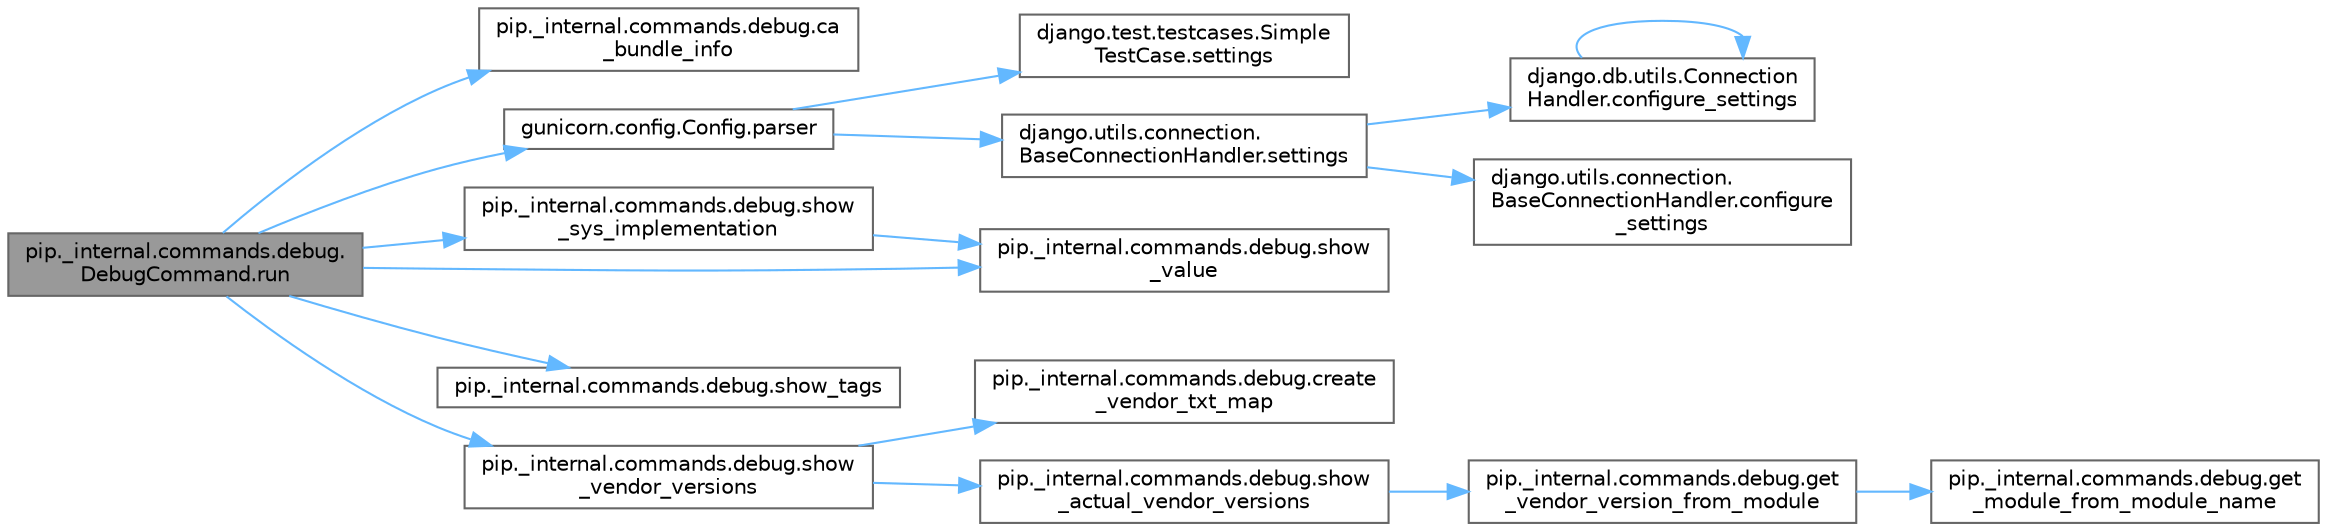 digraph "pip._internal.commands.debug.DebugCommand.run"
{
 // LATEX_PDF_SIZE
  bgcolor="transparent";
  edge [fontname=Helvetica,fontsize=10,labelfontname=Helvetica,labelfontsize=10];
  node [fontname=Helvetica,fontsize=10,shape=box,height=0.2,width=0.4];
  rankdir="LR";
  Node1 [id="Node000001",label="pip._internal.commands.debug.\lDebugCommand.run",height=0.2,width=0.4,color="gray40", fillcolor="grey60", style="filled", fontcolor="black",tooltip=" "];
  Node1 -> Node2 [id="edge1_Node000001_Node000002",color="steelblue1",style="solid",tooltip=" "];
  Node2 [id="Node000002",label="pip._internal.commands.debug.ca\l_bundle_info",height=0.2,width=0.4,color="grey40", fillcolor="white", style="filled",URL="$namespacepip_1_1__internal_1_1commands_1_1debug.html#adaad1bcde547f38b21eeb97590a15b6f",tooltip=" "];
  Node1 -> Node3 [id="edge2_Node000001_Node000003",color="steelblue1",style="solid",tooltip=" "];
  Node3 [id="Node000003",label="gunicorn.config.Config.parser",height=0.2,width=0.4,color="grey40", fillcolor="white", style="filled",URL="$classgunicorn_1_1config_1_1_config.html#a6cd7e6a928a5a7a3c6d18a0040439dec",tooltip=" "];
  Node3 -> Node4 [id="edge3_Node000003_Node000004",color="steelblue1",style="solid",tooltip=" "];
  Node4 [id="Node000004",label="django.test.testcases.Simple\lTestCase.settings",height=0.2,width=0.4,color="grey40", fillcolor="white", style="filled",URL="$classdjango_1_1test_1_1testcases_1_1_simple_test_case.html#a07dd6434139ac4c23bf877d7c3befe32",tooltip=" "];
  Node3 -> Node5 [id="edge4_Node000003_Node000005",color="steelblue1",style="solid",tooltip=" "];
  Node5 [id="Node000005",label="django.utils.connection.\lBaseConnectionHandler.settings",height=0.2,width=0.4,color="grey40", fillcolor="white", style="filled",URL="$classdjango_1_1utils_1_1connection_1_1_base_connection_handler.html#aa776ed5898d67867ef81fd3fe39e4286",tooltip=" "];
  Node5 -> Node6 [id="edge5_Node000005_Node000006",color="steelblue1",style="solid",tooltip=" "];
  Node6 [id="Node000006",label="django.db.utils.Connection\lHandler.configure_settings",height=0.2,width=0.4,color="grey40", fillcolor="white", style="filled",URL="$classdjango_1_1db_1_1utils_1_1_connection_handler.html#a9b280e1caaf34e9c99489aa8e460cf33",tooltip=" "];
  Node6 -> Node6 [id="edge6_Node000006_Node000006",color="steelblue1",style="solid",tooltip=" "];
  Node5 -> Node7 [id="edge7_Node000005_Node000007",color="steelblue1",style="solid",tooltip=" "];
  Node7 [id="Node000007",label="django.utils.connection.\lBaseConnectionHandler.configure\l_settings",height=0.2,width=0.4,color="grey40", fillcolor="white", style="filled",URL="$classdjango_1_1utils_1_1connection_1_1_base_connection_handler.html#a24a106956676e0d000fe67caf8c33f0d",tooltip=" "];
  Node1 -> Node8 [id="edge8_Node000001_Node000008",color="steelblue1",style="solid",tooltip=" "];
  Node8 [id="Node000008",label="pip._internal.commands.debug.show\l_sys_implementation",height=0.2,width=0.4,color="grey40", fillcolor="white", style="filled",URL="$namespacepip_1_1__internal_1_1commands_1_1debug.html#a8876b3c452a06d1cde97122751c64713",tooltip=" "];
  Node8 -> Node9 [id="edge9_Node000008_Node000009",color="steelblue1",style="solid",tooltip=" "];
  Node9 [id="Node000009",label="pip._internal.commands.debug.show\l_value",height=0.2,width=0.4,color="grey40", fillcolor="white", style="filled",URL="$namespacepip_1_1__internal_1_1commands_1_1debug.html#a1a624b667d70cba67509a85067825cc1",tooltip=" "];
  Node1 -> Node10 [id="edge10_Node000001_Node000010",color="steelblue1",style="solid",tooltip=" "];
  Node10 [id="Node000010",label="pip._internal.commands.debug.show_tags",height=0.2,width=0.4,color="grey40", fillcolor="white", style="filled",URL="$namespacepip_1_1__internal_1_1commands_1_1debug.html#a44370a51d5a6e5625e955836fc855fa1",tooltip=" "];
  Node1 -> Node9 [id="edge11_Node000001_Node000009",color="steelblue1",style="solid",tooltip=" "];
  Node1 -> Node11 [id="edge12_Node000001_Node000011",color="steelblue1",style="solid",tooltip=" "];
  Node11 [id="Node000011",label="pip._internal.commands.debug.show\l_vendor_versions",height=0.2,width=0.4,color="grey40", fillcolor="white", style="filled",URL="$namespacepip_1_1__internal_1_1commands_1_1debug.html#ab090a89272980cab721a0cb6316e01b0",tooltip=" "];
  Node11 -> Node12 [id="edge13_Node000011_Node000012",color="steelblue1",style="solid",tooltip=" "];
  Node12 [id="Node000012",label="pip._internal.commands.debug.create\l_vendor_txt_map",height=0.2,width=0.4,color="grey40", fillcolor="white", style="filled",URL="$namespacepip_1_1__internal_1_1commands_1_1debug.html#a5de0fa2072ce6fecab77431b6b6384eb",tooltip=" "];
  Node11 -> Node13 [id="edge14_Node000011_Node000013",color="steelblue1",style="solid",tooltip=" "];
  Node13 [id="Node000013",label="pip._internal.commands.debug.show\l_actual_vendor_versions",height=0.2,width=0.4,color="grey40", fillcolor="white", style="filled",URL="$namespacepip_1_1__internal_1_1commands_1_1debug.html#a1cf2a599f8d11d53dcc51dee54d560b0",tooltip=" "];
  Node13 -> Node14 [id="edge15_Node000013_Node000014",color="steelblue1",style="solid",tooltip=" "];
  Node14 [id="Node000014",label="pip._internal.commands.debug.get\l_vendor_version_from_module",height=0.2,width=0.4,color="grey40", fillcolor="white", style="filled",URL="$namespacepip_1_1__internal_1_1commands_1_1debug.html#a761cfe87efdcdacdbdafd7efec1d488d",tooltip=" "];
  Node14 -> Node15 [id="edge16_Node000014_Node000015",color="steelblue1",style="solid",tooltip=" "];
  Node15 [id="Node000015",label="pip._internal.commands.debug.get\l_module_from_module_name",height=0.2,width=0.4,color="grey40", fillcolor="white", style="filled",URL="$namespacepip_1_1__internal_1_1commands_1_1debug.html#a24a91019108bae8f4358a338af2c8f5c",tooltip=" "];
}
